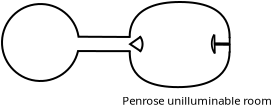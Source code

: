 <?xml version="1.0" encoding="UTF-8"?>
<dia:diagram xmlns:dia="http://www.lysator.liu.se/~alla/dia/">
  <dia:layer name="Background" visible="true" connectable="false"/>
  <dia:layer name="Background" visible="true" connectable="false"/>
  <dia:layer name="Background" visible="true" connectable="true" active="true">
    <dia:object type="Standard - Arc" version="0" id="O0">
      <dia:attribute name="obj_pos">
        <dia:point val="20.659,26.594"/>
      </dia:attribute>
      <dia:attribute name="obj_bb">
        <dia:rectangle val="16.81,24.184;20.736,28.133"/>
      </dia:attribute>
      <dia:attribute name="conn_endpoints">
        <dia:point val="20.659,26.594"/>
        <dia:point val="20.684,25.85"/>
      </dia:attribute>
      <dia:attribute name="curve_distance">
        <dia:real val="-3.813"/>
      </dia:attribute>
    </dia:object>
    <dia:object type="Standard - Line" version="0" id="O1">
      <dia:attribute name="obj_pos">
        <dia:point val="20.64,25.869"/>
      </dia:attribute>
      <dia:attribute name="obj_bb">
        <dia:rectangle val="20.59,25.819;23.297,25.931"/>
      </dia:attribute>
      <dia:attribute name="conn_endpoints">
        <dia:point val="20.64,25.869"/>
        <dia:point val="23.247,25.881"/>
      </dia:attribute>
      <dia:attribute name="numcp">
        <dia:int val="1"/>
      </dia:attribute>
    </dia:object>
    <dia:object type="Standard - Line" version="0" id="O2">
      <dia:attribute name="obj_pos">
        <dia:point val="20.615,26.587"/>
      </dia:attribute>
      <dia:attribute name="obj_bb">
        <dia:rectangle val="20.565,26.538;23.34,26.64"/>
      </dia:attribute>
      <dia:attribute name="conn_endpoints">
        <dia:point val="20.615,26.587"/>
        <dia:point val="23.29,26.59"/>
      </dia:attribute>
      <dia:attribute name="numcp">
        <dia:int val="1"/>
      </dia:attribute>
    </dia:object>
    <dia:object type="Standard - BezierLine" version="0" id="O3">
      <dia:attribute name="obj_pos">
        <dia:point val="23.247,25.924"/>
      </dia:attribute>
      <dia:attribute name="obj_bb">
        <dia:rectangle val="23.195,24.083;28.29,25.993"/>
      </dia:attribute>
      <dia:attribute name="bez_points">
        <dia:point val="23.247,25.924"/>
        <dia:point val="23.232,25.583"/>
        <dia:point val="23.251,24.133"/>
        <dia:point val="25.751,24.133"/>
        <dia:point val="28.251,24.133"/>
        <dia:point val="28.24,25.543"/>
        <dia:point val="28.24,25.943"/>
      </dia:attribute>
      <dia:attribute name="corner_types">
        <dia:enum val="0"/>
        <dia:enum val="0"/>
        <dia:enum val="0"/>
      </dia:attribute>
    </dia:object>
    <dia:object type="Standard - BezierLine" version="0" id="O4">
      <dia:attribute name="obj_pos">
        <dia:point val="23.243,26.586"/>
      </dia:attribute>
      <dia:attribute name="obj_bb">
        <dia:rectangle val="23.19,26.533;28.287,28.439"/>
      </dia:attribute>
      <dia:attribute name="bez_points">
        <dia:point val="23.243,26.586"/>
        <dia:point val="23.267,26.972"/>
        <dia:point val="23.151,28.389"/>
        <dia:point val="25.651,28.389"/>
        <dia:point val="28.151,28.389"/>
        <dia:point val="28.234,27.038"/>
        <dia:point val="28.237,26.605"/>
      </dia:attribute>
      <dia:attribute name="corner_types">
        <dia:enum val="0"/>
        <dia:enum val="0"/>
        <dia:enum val="0"/>
      </dia:attribute>
    </dia:object>
    <dia:group>
      <dia:attribute name="meta">
        <dia:composite type="dict"/>
      </dia:attribute>
      <dia:attribute name="matrix">
        <dia:matrix xx="0.88" xy="0" yx="0" yy="1" x0="6.256" y0="-6.067"/>
      </dia:attribute>
      <dia:object type="Standard - PolyLine" version="0" id="O5">
        <dia:attribute name="obj_pos">
          <dia:point val="24.984,31.959"/>
        </dia:attribute>
        <dia:attribute name="obj_bb">
          <dia:rectangle val="24.07,31.781;25.034,32.326"/>
        </dia:attribute>
        <dia:attribute name="poly_points">
          <dia:point val="24.984,31.959"/>
          <dia:point val="24.984,32.276"/>
          <dia:point val="24.127,32.269"/>
          <dia:point val="24.121,31.832"/>
        </dia:attribute>
      </dia:object>
      <dia:object type="Standard - PolyLine" version="0" id="O6">
        <dia:attribute name="obj_pos">
          <dia:point val="24.99,32.726"/>
        </dia:attribute>
        <dia:attribute name="obj_bb">
          <dia:rectangle val="24.082,32.281;25.04,32.833"/>
        </dia:attribute>
        <dia:attribute name="poly_points">
          <dia:point val="24.99,32.726"/>
          <dia:point val="24.99,32.338"/>
          <dia:point val="24.133,32.331"/>
          <dia:point val="24.14,32.782"/>
        </dia:attribute>
      </dia:object>
      <dia:object type="Standard - Arc" version="0" id="O7">
        <dia:attribute name="obj_pos">
          <dia:point val="24.109,31.826"/>
        </dia:attribute>
        <dia:attribute name="obj_bb">
          <dia:rectangle val="23.916,31.774;24.185,32.815"/>
        </dia:attribute>
        <dia:attribute name="conn_endpoints">
          <dia:point val="24.109,31.826"/>
          <dia:point val="24.134,32.763"/>
        </dia:attribute>
        <dia:attribute name="curve_distance">
          <dia:real val="0.155"/>
        </dia:attribute>
      </dia:object>
    </dia:group>
    <dia:group>
      <dia:attribute name="meta">
        <dia:composite type="dict"/>
      </dia:attribute>
      <dia:attribute name="matrix"/>
      <dia:object type="Standard - PolyLine" version="0" id="O8">
        <dia:attribute name="obj_pos">
          <dia:point val="23.79,25.871"/>
        </dia:attribute>
        <dia:attribute name="obj_bb">
          <dia:rectangle val="23.177,25.801;23.866,26.665"/>
        </dia:attribute>
        <dia:attribute name="poly_points">
          <dia:point val="23.79,25.871"/>
          <dia:point val="23.265,26.24"/>
          <dia:point val="23.797,26.596"/>
        </dia:attribute>
      </dia:object>
      <dia:object type="Standard - Arc" version="0" id="O9">
        <dia:attribute name="obj_pos">
          <dia:point val="23.749,25.837"/>
        </dia:attribute>
        <dia:attribute name="obj_bb">
          <dia:rectangle val="23.699,25.787;23.938,26.684"/>
        </dia:attribute>
        <dia:attribute name="conn_endpoints">
          <dia:point val="23.749,25.837"/>
          <dia:point val="23.759,26.633"/>
        </dia:attribute>
        <dia:attribute name="curve_distance">
          <dia:real val="-0.134"/>
        </dia:attribute>
      </dia:object>
    </dia:group>
    <dia:object type="Standard - Text" version="1" id="O10">
      <dia:attribute name="obj_pos">
        <dia:point val="22.867,29.267"/>
      </dia:attribute>
      <dia:attribute name="obj_bb">
        <dia:rectangle val="22.867,28.662;30.394,29.434"/>
      </dia:attribute>
      <dia:attribute name="text">
        <dia:composite type="text">
          <dia:attribute name="string">
            <dia:string>#Penrose unilluminable room#</dia:string>
          </dia:attribute>
          <dia:attribute name="font">
            <dia:font family="sans" style="0" name="Helvetica"/>
          </dia:attribute>
          <dia:attribute name="height">
            <dia:real val="0.706"/>
          </dia:attribute>
          <dia:attribute name="pos">
            <dia:point val="22.867,29.267"/>
          </dia:attribute>
          <dia:attribute name="color">
            <dia:color val="#000000ff"/>
          </dia:attribute>
          <dia:attribute name="alignment">
            <dia:enum val="0"/>
          </dia:attribute>
        </dia:composite>
      </dia:attribute>
      <dia:attribute name="valign">
        <dia:enum val="3"/>
      </dia:attribute>
    </dia:object>
    <dia:object type="Standard - Text" version="1" id="O11">
      <dia:attribute name="obj_pos">
        <dia:point val="24.35,29.777"/>
      </dia:attribute>
      <dia:attribute name="obj_bb">
        <dia:rectangle val="24.35,29.092;24.35,29.967"/>
      </dia:attribute>
      <dia:attribute name="text">
        <dia:composite type="text">
          <dia:attribute name="string">
            <dia:string>##</dia:string>
          </dia:attribute>
          <dia:attribute name="font">
            <dia:font family="sans" style="0" name="Helvetica"/>
          </dia:attribute>
          <dia:attribute name="height">
            <dia:real val="0.8"/>
          </dia:attribute>
          <dia:attribute name="pos">
            <dia:point val="24.35,29.777"/>
          </dia:attribute>
          <dia:attribute name="color">
            <dia:color val="#000000ff"/>
          </dia:attribute>
          <dia:attribute name="alignment">
            <dia:enum val="0"/>
          </dia:attribute>
        </dia:composite>
      </dia:attribute>
      <dia:attribute name="valign">
        <dia:enum val="3"/>
      </dia:attribute>
    </dia:object>
  </dia:layer>
</dia:diagram>
